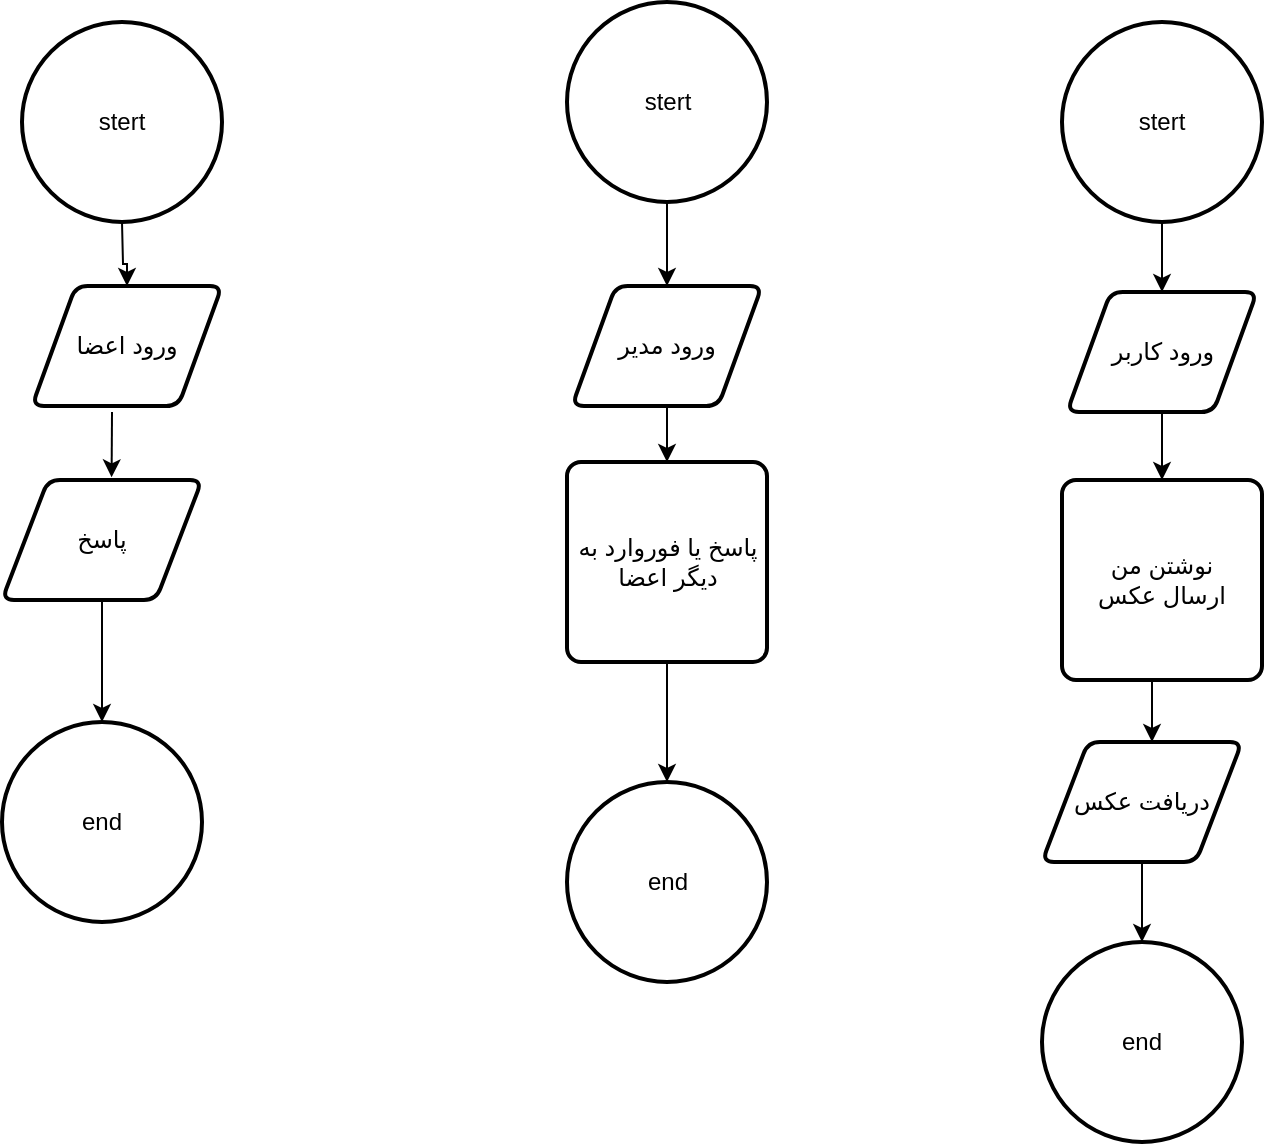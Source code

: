 <mxfile version="24.7.17" pages="2">
  <diagram name="Page-1" id="C25z9UcsgM7LZRhZhn0t">
    <mxGraphModel dx="1400" dy="1796" grid="1" gridSize="10" guides="1" tooltips="1" connect="1" arrows="1" fold="1" page="1" pageScale="1" pageWidth="850" pageHeight="1100" math="0" shadow="0">
      <root>
        <mxCell id="0" />
        <mxCell id="1" parent="0" />
        <mxCell id="CczzKJRki1z5u3muKdd8-11" value="input" style="text;html=1;align=center;verticalAlign=middle;whiteSpace=wrap;rounded=0;" parent="1" vertex="1">
          <mxGeometry x="705" y="-880" width="60" height="35" as="geometry" />
        </mxCell>
        <mxCell id="B2sZh1mb08iBnEZZUQcD-18" style="edgeStyle=orthogonalEdgeStyle;rounded=0;orthogonalLoop=1;jettySize=auto;html=1;exitX=0.5;exitY=1;exitDx=0;exitDy=0;entryX=0.5;entryY=0;entryDx=0;entryDy=0;" parent="1" source="B2sZh1mb08iBnEZZUQcD-6" target="B2sZh1mb08iBnEZZUQcD-12" edge="1">
          <mxGeometry relative="1" as="geometry" />
        </mxCell>
        <mxCell id="B2sZh1mb08iBnEZZUQcD-6" value="ورود کاربر" style="shape=parallelogram;html=1;strokeWidth=2;perimeter=parallelogramPerimeter;whiteSpace=wrap;rounded=1;arcSize=12;size=0.23;" parent="1" vertex="1">
          <mxGeometry x="677.5" y="-905" width="95" height="60" as="geometry" />
        </mxCell>
        <mxCell id="B2sZh1mb08iBnEZZUQcD-12" value="نوشتن من&lt;div&gt;ارسال عکس&lt;/div&gt;" style="rounded=1;whiteSpace=wrap;html=1;absoluteArcSize=1;arcSize=14;strokeWidth=2;" parent="1" vertex="1">
          <mxGeometry x="675" y="-811" width="100" height="100" as="geometry" />
        </mxCell>
        <mxCell id="B2sZh1mb08iBnEZZUQcD-17" style="edgeStyle=orthogonalEdgeStyle;rounded=0;orthogonalLoop=1;jettySize=auto;html=1;exitX=0.5;exitY=1;exitDx=0;exitDy=0;exitPerimeter=0;" parent="1" source="B2sZh1mb08iBnEZZUQcD-13" target="B2sZh1mb08iBnEZZUQcD-6" edge="1">
          <mxGeometry relative="1" as="geometry" />
        </mxCell>
        <mxCell id="B2sZh1mb08iBnEZZUQcD-13" value="stert" style="strokeWidth=2;html=1;shape=mxgraph.flowchart.start_2;whiteSpace=wrap;" parent="1" vertex="1">
          <mxGeometry x="675" y="-1040" width="100" height="100" as="geometry" />
        </mxCell>
        <mxCell id="B2sZh1mb08iBnEZZUQcD-14" value="end" style="strokeWidth=2;html=1;shape=mxgraph.flowchart.start_2;whiteSpace=wrap;" parent="1" vertex="1">
          <mxGeometry x="665" y="-580" width="100" height="100" as="geometry" />
        </mxCell>
        <mxCell id="B2sZh1mb08iBnEZZUQcD-16" value="دریافت عکس" style="shape=parallelogram;html=1;strokeWidth=2;perimeter=parallelogramPerimeter;whiteSpace=wrap;rounded=1;arcSize=12;size=0.23;" parent="1" vertex="1">
          <mxGeometry x="665" y="-680" width="100" height="60" as="geometry" />
        </mxCell>
        <mxCell id="B2sZh1mb08iBnEZZUQcD-19" style="edgeStyle=orthogonalEdgeStyle;rounded=0;orthogonalLoop=1;jettySize=auto;html=1;exitX=0.5;exitY=1;exitDx=0;exitDy=0;" parent="1" source="B2sZh1mb08iBnEZZUQcD-12" edge="1">
          <mxGeometry relative="1" as="geometry">
            <mxPoint x="720" y="-680" as="targetPoint" />
          </mxGeometry>
        </mxCell>
        <mxCell id="B2sZh1mb08iBnEZZUQcD-22" value="input" style="text;html=1;align=center;verticalAlign=middle;whiteSpace=wrap;rounded=0;" parent="1" vertex="1">
          <mxGeometry x="455" y="-880" width="60" height="35" as="geometry" />
        </mxCell>
        <mxCell id="ln6dcHqSwIR2rO3gXfK0-1" style="edgeStyle=orthogonalEdgeStyle;rounded=0;orthogonalLoop=1;jettySize=auto;html=1;exitX=0.5;exitY=1;exitDx=0;exitDy=0;entryX=0.5;entryY=0;entryDx=0;entryDy=0;" edge="1" parent="1" source="B2sZh1mb08iBnEZZUQcD-24" target="B2sZh1mb08iBnEZZUQcD-25">
          <mxGeometry relative="1" as="geometry" />
        </mxCell>
        <mxCell id="B2sZh1mb08iBnEZZUQcD-24" value="ورود مدیر" style="shape=parallelogram;html=1;strokeWidth=2;perimeter=parallelogramPerimeter;whiteSpace=wrap;rounded=1;arcSize=12;size=0.23;" parent="1" vertex="1">
          <mxGeometry x="430" y="-908" width="95" height="60" as="geometry" />
        </mxCell>
        <mxCell id="B2sZh1mb08iBnEZZUQcD-45" value="" style="edgeStyle=orthogonalEdgeStyle;rounded=0;orthogonalLoop=1;jettySize=auto;html=1;" parent="1" source="B2sZh1mb08iBnEZZUQcD-25" target="B2sZh1mb08iBnEZZUQcD-27" edge="1">
          <mxGeometry relative="1" as="geometry" />
        </mxCell>
        <mxCell id="B2sZh1mb08iBnEZZUQcD-25" value="&lt;div&gt;پاسخ یا فوروارد به دیگر اعضا&lt;/div&gt;" style="rounded=1;whiteSpace=wrap;html=1;absoluteArcSize=1;arcSize=14;strokeWidth=2;" parent="1" vertex="1">
          <mxGeometry x="427.5" y="-820" width="100" height="100" as="geometry" />
        </mxCell>
        <mxCell id="B2sZh1mb08iBnEZZUQcD-27" value="end" style="strokeWidth=2;html=1;shape=mxgraph.flowchart.start_2;whiteSpace=wrap;" parent="1" vertex="1">
          <mxGeometry x="427.5" y="-660" width="100" height="100" as="geometry" />
        </mxCell>
        <mxCell id="ln6dcHqSwIR2rO3gXfK0-2" style="edgeStyle=orthogonalEdgeStyle;rounded=0;orthogonalLoop=1;jettySize=auto;html=1;entryX=0.5;entryY=0;entryDx=0;entryDy=0;" edge="1" parent="1" source="B2sZh1mb08iBnEZZUQcD-31" target="B2sZh1mb08iBnEZZUQcD-24">
          <mxGeometry relative="1" as="geometry" />
        </mxCell>
        <mxCell id="B2sZh1mb08iBnEZZUQcD-31" value="stert" style="strokeWidth=2;html=1;shape=mxgraph.flowchart.start_2;whiteSpace=wrap;" parent="1" vertex="1">
          <mxGeometry x="427.5" y="-1050" width="100" height="100" as="geometry" />
        </mxCell>
        <mxCell id="B2sZh1mb08iBnEZZUQcD-32" value="input" style="text;html=1;align=center;verticalAlign=middle;whiteSpace=wrap;rounded=0;" parent="1" vertex="1">
          <mxGeometry x="185" y="-880" width="60" height="35" as="geometry" />
        </mxCell>
        <mxCell id="B2sZh1mb08iBnEZZUQcD-34" value="ورود اعضا" style="shape=parallelogram;html=1;strokeWidth=2;perimeter=parallelogramPerimeter;whiteSpace=wrap;rounded=1;arcSize=12;size=0.23;" parent="1" vertex="1">
          <mxGeometry x="160" y="-908" width="95" height="60" as="geometry" />
        </mxCell>
        <mxCell id="B2sZh1mb08iBnEZZUQcD-36" style="edgeStyle=orthogonalEdgeStyle;rounded=0;orthogonalLoop=1;jettySize=auto;html=1;exitX=0.5;exitY=1;exitDx=0;exitDy=0;exitPerimeter=0;" parent="1" target="B2sZh1mb08iBnEZZUQcD-34" edge="1">
          <mxGeometry relative="1" as="geometry">
            <mxPoint x="205" y="-940" as="sourcePoint" />
          </mxGeometry>
        </mxCell>
        <mxCell id="B2sZh1mb08iBnEZZUQcD-37" value="end" style="strokeWidth=2;html=1;shape=mxgraph.flowchart.start_2;whiteSpace=wrap;" parent="1" vertex="1">
          <mxGeometry x="145" y="-690" width="100" height="100" as="geometry" />
        </mxCell>
        <mxCell id="B2sZh1mb08iBnEZZUQcD-39" value="پاسخ" style="shape=parallelogram;html=1;strokeWidth=2;perimeter=parallelogramPerimeter;whiteSpace=wrap;rounded=1;arcSize=12;size=0.23;" parent="1" vertex="1">
          <mxGeometry x="145" y="-811" width="100" height="60" as="geometry" />
        </mxCell>
        <mxCell id="B2sZh1mb08iBnEZZUQcD-41" value="stert" style="strokeWidth=2;html=1;shape=mxgraph.flowchart.start_2;whiteSpace=wrap;" parent="1" vertex="1">
          <mxGeometry x="155" y="-1040" width="100" height="100" as="geometry" />
        </mxCell>
        <mxCell id="ln6dcHqSwIR2rO3gXfK0-3" style="edgeStyle=orthogonalEdgeStyle;rounded=0;orthogonalLoop=1;jettySize=auto;html=1;exitX=0.5;exitY=1;exitDx=0;exitDy=0;entryX=0.5;entryY=0;entryDx=0;entryDy=0;entryPerimeter=0;" edge="1" parent="1" source="B2sZh1mb08iBnEZZUQcD-16" target="B2sZh1mb08iBnEZZUQcD-14">
          <mxGeometry relative="1" as="geometry" />
        </mxCell>
        <mxCell id="ln6dcHqSwIR2rO3gXfK0-4" style="edgeStyle=orthogonalEdgeStyle;rounded=0;orthogonalLoop=1;jettySize=auto;html=1;exitX=0.25;exitY=1;exitDx=0;exitDy=0;entryX=0.548;entryY=-0.022;entryDx=0;entryDy=0;entryPerimeter=0;" edge="1" parent="1" source="B2sZh1mb08iBnEZZUQcD-32" target="B2sZh1mb08iBnEZZUQcD-39">
          <mxGeometry relative="1" as="geometry" />
        </mxCell>
        <mxCell id="ln6dcHqSwIR2rO3gXfK0-6" style="edgeStyle=orthogonalEdgeStyle;rounded=0;orthogonalLoop=1;jettySize=auto;html=1;entryX=0.5;entryY=0;entryDx=0;entryDy=0;entryPerimeter=0;" edge="1" parent="1" source="B2sZh1mb08iBnEZZUQcD-39" target="B2sZh1mb08iBnEZZUQcD-37">
          <mxGeometry relative="1" as="geometry" />
        </mxCell>
      </root>
    </mxGraphModel>
  </diagram>
  <diagram id="lxJ-x8k-FfzeU9B7Htja" name="Page-2">
    <mxGraphModel dx="913" dy="454" grid="1" gridSize="10" guides="1" tooltips="1" connect="1" arrows="1" fold="1" page="1" pageScale="1" pageWidth="850" pageHeight="1100" math="0" shadow="0">
      <root>
        <mxCell id="0" />
        <mxCell id="1" parent="0" />
        <mxCell id="dSvQQIbUY7IyOQ9Gd0uB-44" value="tiket" style="shape=table;startSize=30;container=1;collapsible=1;childLayout=tableLayout;fixedRows=1;rowLines=0;fontStyle=1;align=center;resizeLast=1;html=1;" parent="1" vertex="1">
          <mxGeometry x="470" y="220" width="180" height="300" as="geometry" />
        </mxCell>
        <mxCell id="dSvQQIbUY7IyOQ9Gd0uB-45" value="" style="shape=tableRow;horizontal=0;startSize=0;swimlaneHead=0;swimlaneBody=0;fillColor=none;collapsible=0;dropTarget=0;points=[[0,0.5],[1,0.5]];portConstraint=eastwest;top=0;left=0;right=0;bottom=1;" parent="dSvQQIbUY7IyOQ9Gd0uB-44" vertex="1">
          <mxGeometry y="30" width="180" height="30" as="geometry" />
        </mxCell>
        <mxCell id="dSvQQIbUY7IyOQ9Gd0uB-46" value="PK" style="shape=partialRectangle;connectable=0;fillColor=none;top=0;left=0;bottom=0;right=0;fontStyle=1;overflow=hidden;whiteSpace=wrap;html=1;" parent="dSvQQIbUY7IyOQ9Gd0uB-45" vertex="1">
          <mxGeometry width="30" height="30" as="geometry">
            <mxRectangle width="30" height="30" as="alternateBounds" />
          </mxGeometry>
        </mxCell>
        <mxCell id="dSvQQIbUY7IyOQ9Gd0uB-47" value="Id" style="shape=partialRectangle;connectable=0;fillColor=none;top=0;left=0;bottom=0;right=0;align=left;spacingLeft=6;fontStyle=5;overflow=hidden;whiteSpace=wrap;html=1;" parent="dSvQQIbUY7IyOQ9Gd0uB-45" vertex="1">
          <mxGeometry x="30" width="150" height="30" as="geometry">
            <mxRectangle width="150" height="30" as="alternateBounds" />
          </mxGeometry>
        </mxCell>
        <mxCell id="dSvQQIbUY7IyOQ9Gd0uB-48" value="" style="shape=tableRow;horizontal=0;startSize=0;swimlaneHead=0;swimlaneBody=0;fillColor=none;collapsible=0;dropTarget=0;points=[[0,0.5],[1,0.5]];portConstraint=eastwest;top=0;left=0;right=0;bottom=0;" parent="dSvQQIbUY7IyOQ9Gd0uB-44" vertex="1">
          <mxGeometry y="60" width="180" height="30" as="geometry" />
        </mxCell>
        <mxCell id="dSvQQIbUY7IyOQ9Gd0uB-49" value="" style="shape=partialRectangle;connectable=0;fillColor=none;top=0;left=0;bottom=0;right=0;editable=1;overflow=hidden;whiteSpace=wrap;html=1;" parent="dSvQQIbUY7IyOQ9Gd0uB-48" vertex="1">
          <mxGeometry width="30" height="30" as="geometry">
            <mxRectangle width="30" height="30" as="alternateBounds" />
          </mxGeometry>
        </mxCell>
        <mxCell id="dSvQQIbUY7IyOQ9Gd0uB-50" value="text" style="shape=partialRectangle;connectable=0;fillColor=none;top=0;left=0;bottom=0;right=0;align=left;spacingLeft=6;overflow=hidden;whiteSpace=wrap;html=1;" parent="dSvQQIbUY7IyOQ9Gd0uB-48" vertex="1">
          <mxGeometry x="30" width="150" height="30" as="geometry">
            <mxRectangle width="150" height="30" as="alternateBounds" />
          </mxGeometry>
        </mxCell>
        <mxCell id="dSvQQIbUY7IyOQ9Gd0uB-51" value="" style="shape=tableRow;horizontal=0;startSize=0;swimlaneHead=0;swimlaneBody=0;fillColor=none;collapsible=0;dropTarget=0;points=[[0,0.5],[1,0.5]];portConstraint=eastwest;top=0;left=0;right=0;bottom=0;" parent="dSvQQIbUY7IyOQ9Gd0uB-44" vertex="1">
          <mxGeometry y="90" width="180" height="30" as="geometry" />
        </mxCell>
        <mxCell id="dSvQQIbUY7IyOQ9Gd0uB-52" value="" style="shape=partialRectangle;connectable=0;fillColor=none;top=0;left=0;bottom=0;right=0;editable=1;overflow=hidden;whiteSpace=wrap;html=1;" parent="dSvQQIbUY7IyOQ9Gd0uB-51" vertex="1">
          <mxGeometry width="30" height="30" as="geometry">
            <mxRectangle width="30" height="30" as="alternateBounds" />
          </mxGeometry>
        </mxCell>
        <mxCell id="dSvQQIbUY7IyOQ9Gd0uB-53" value="title" style="shape=partialRectangle;connectable=0;fillColor=none;top=0;left=0;bottom=0;right=0;align=left;spacingLeft=6;overflow=hidden;whiteSpace=wrap;html=1;" parent="dSvQQIbUY7IyOQ9Gd0uB-51" vertex="1">
          <mxGeometry x="30" width="150" height="30" as="geometry">
            <mxRectangle width="150" height="30" as="alternateBounds" />
          </mxGeometry>
        </mxCell>
        <mxCell id="dSvQQIbUY7IyOQ9Gd0uB-54" value="" style="shape=tableRow;horizontal=0;startSize=0;swimlaneHead=0;swimlaneBody=0;fillColor=none;collapsible=0;dropTarget=0;points=[[0,0.5],[1,0.5]];portConstraint=eastwest;top=0;left=0;right=0;bottom=0;" parent="dSvQQIbUY7IyOQ9Gd0uB-44" vertex="1">
          <mxGeometry y="120" width="180" height="30" as="geometry" />
        </mxCell>
        <mxCell id="dSvQQIbUY7IyOQ9Gd0uB-55" value="" style="shape=partialRectangle;connectable=0;fillColor=none;top=0;left=0;bottom=0;right=0;editable=1;overflow=hidden;whiteSpace=wrap;html=1;" parent="dSvQQIbUY7IyOQ9Gd0uB-54" vertex="1">
          <mxGeometry width="30" height="30" as="geometry">
            <mxRectangle width="30" height="30" as="alternateBounds" />
          </mxGeometry>
        </mxCell>
        <mxCell id="dSvQQIbUY7IyOQ9Gd0uB-56" value="file" style="shape=partialRectangle;connectable=0;fillColor=none;top=0;left=0;bottom=0;right=0;align=left;spacingLeft=6;overflow=hidden;whiteSpace=wrap;html=1;" parent="dSvQQIbUY7IyOQ9Gd0uB-54" vertex="1">
          <mxGeometry x="30" width="150" height="30" as="geometry">
            <mxRectangle width="150" height="30" as="alternateBounds" />
          </mxGeometry>
        </mxCell>
        <mxCell id="mg3O5mDUh5Wr2H-7d09m-60" value="" style="shape=tableRow;horizontal=0;startSize=0;swimlaneHead=0;swimlaneBody=0;fillColor=none;collapsible=0;dropTarget=0;points=[[0,0.5],[1,0.5]];portConstraint=eastwest;top=0;left=0;right=0;bottom=0;" parent="dSvQQIbUY7IyOQ9Gd0uB-44" vertex="1">
          <mxGeometry y="150" width="180" height="30" as="geometry" />
        </mxCell>
        <mxCell id="mg3O5mDUh5Wr2H-7d09m-61" value="" style="shape=partialRectangle;connectable=0;fillColor=none;top=0;left=0;bottom=0;right=0;editable=1;overflow=hidden;whiteSpace=wrap;html=1;" parent="mg3O5mDUh5Wr2H-7d09m-60" vertex="1">
          <mxGeometry width="30" height="30" as="geometry">
            <mxRectangle width="30" height="30" as="alternateBounds" />
          </mxGeometry>
        </mxCell>
        <mxCell id="mg3O5mDUh5Wr2H-7d09m-62" value="user" style="shape=partialRectangle;connectable=0;fillColor=none;top=0;left=0;bottom=0;right=0;align=left;spacingLeft=6;overflow=hidden;whiteSpace=wrap;html=1;" parent="mg3O5mDUh5Wr2H-7d09m-60" vertex="1">
          <mxGeometry x="30" width="150" height="30" as="geometry">
            <mxRectangle width="150" height="30" as="alternateBounds" />
          </mxGeometry>
        </mxCell>
        <mxCell id="mg3O5mDUh5Wr2H-7d09m-63" value="" style="shape=tableRow;horizontal=0;startSize=0;swimlaneHead=0;swimlaneBody=0;fillColor=none;collapsible=0;dropTarget=0;points=[[0,0.5],[1,0.5]];portConstraint=eastwest;top=0;left=0;right=0;bottom=0;" parent="dSvQQIbUY7IyOQ9Gd0uB-44" vertex="1">
          <mxGeometry y="180" width="180" height="30" as="geometry" />
        </mxCell>
        <mxCell id="mg3O5mDUh5Wr2H-7d09m-64" value="" style="shape=partialRectangle;connectable=0;fillColor=none;top=0;left=0;bottom=0;right=0;editable=1;overflow=hidden;whiteSpace=wrap;html=1;" parent="mg3O5mDUh5Wr2H-7d09m-63" vertex="1">
          <mxGeometry width="30" height="30" as="geometry">
            <mxRectangle width="30" height="30" as="alternateBounds" />
          </mxGeometry>
        </mxCell>
        <mxCell id="mg3O5mDUh5Wr2H-7d09m-65" value="date" style="shape=partialRectangle;connectable=0;fillColor=none;top=0;left=0;bottom=0;right=0;align=left;spacingLeft=6;overflow=hidden;whiteSpace=wrap;html=1;" parent="mg3O5mDUh5Wr2H-7d09m-63" vertex="1">
          <mxGeometry x="30" width="150" height="30" as="geometry">
            <mxRectangle width="150" height="30" as="alternateBounds" />
          </mxGeometry>
        </mxCell>
        <mxCell id="mg3O5mDUh5Wr2H-7d09m-66" value="" style="shape=tableRow;horizontal=0;startSize=0;swimlaneHead=0;swimlaneBody=0;fillColor=none;collapsible=0;dropTarget=0;points=[[0,0.5],[1,0.5]];portConstraint=eastwest;top=0;left=0;right=0;bottom=0;" parent="dSvQQIbUY7IyOQ9Gd0uB-44" vertex="1">
          <mxGeometry y="210" width="180" height="30" as="geometry" />
        </mxCell>
        <mxCell id="mg3O5mDUh5Wr2H-7d09m-67" value="" style="shape=partialRectangle;connectable=0;fillColor=none;top=0;left=0;bottom=0;right=0;editable=1;overflow=hidden;whiteSpace=wrap;html=1;" parent="mg3O5mDUh5Wr2H-7d09m-66" vertex="1">
          <mxGeometry width="30" height="30" as="geometry">
            <mxRectangle width="30" height="30" as="alternateBounds" />
          </mxGeometry>
        </mxCell>
        <mxCell id="mg3O5mDUh5Wr2H-7d09m-68" value="answer" style="shape=partialRectangle;connectable=0;fillColor=none;top=0;left=0;bottom=0;right=0;align=left;spacingLeft=6;overflow=hidden;whiteSpace=wrap;html=1;" parent="mg3O5mDUh5Wr2H-7d09m-66" vertex="1">
          <mxGeometry x="30" width="150" height="30" as="geometry">
            <mxRectangle width="150" height="30" as="alternateBounds" />
          </mxGeometry>
        </mxCell>
        <mxCell id="mg3O5mDUh5Wr2H-7d09m-69" value="" style="shape=tableRow;horizontal=0;startSize=0;swimlaneHead=0;swimlaneBody=0;fillColor=none;collapsible=0;dropTarget=0;points=[[0,0.5],[1,0.5]];portConstraint=eastwest;top=0;left=0;right=0;bottom=0;" parent="dSvQQIbUY7IyOQ9Gd0uB-44" vertex="1">
          <mxGeometry y="240" width="180" height="30" as="geometry" />
        </mxCell>
        <mxCell id="mg3O5mDUh5Wr2H-7d09m-70" value="" style="shape=partialRectangle;connectable=0;fillColor=none;top=0;left=0;bottom=0;right=0;editable=1;overflow=hidden;whiteSpace=wrap;html=1;" parent="mg3O5mDUh5Wr2H-7d09m-69" vertex="1">
          <mxGeometry width="30" height="30" as="geometry">
            <mxRectangle width="30" height="30" as="alternateBounds" />
          </mxGeometry>
        </mxCell>
        <mxCell id="mg3O5mDUh5Wr2H-7d09m-71" value="reply" style="shape=partialRectangle;connectable=0;fillColor=none;top=0;left=0;bottom=0;right=0;align=left;spacingLeft=6;overflow=hidden;whiteSpace=wrap;html=1;" parent="mg3O5mDUh5Wr2H-7d09m-69" vertex="1">
          <mxGeometry x="30" width="150" height="30" as="geometry">
            <mxRectangle width="150" height="30" as="alternateBounds" />
          </mxGeometry>
        </mxCell>
        <mxCell id="mg3O5mDUh5Wr2H-7d09m-72" value="" style="shape=tableRow;horizontal=0;startSize=0;swimlaneHead=0;swimlaneBody=0;fillColor=none;collapsible=0;dropTarget=0;points=[[0,0.5],[1,0.5]];portConstraint=eastwest;top=0;left=0;right=0;bottom=0;" parent="dSvQQIbUY7IyOQ9Gd0uB-44" vertex="1">
          <mxGeometry y="270" width="180" height="30" as="geometry" />
        </mxCell>
        <mxCell id="mg3O5mDUh5Wr2H-7d09m-73" value="" style="shape=partialRectangle;connectable=0;fillColor=none;top=0;left=0;bottom=0;right=0;editable=1;overflow=hidden;whiteSpace=wrap;html=1;" parent="mg3O5mDUh5Wr2H-7d09m-72" vertex="1">
          <mxGeometry width="30" height="30" as="geometry">
            <mxRectangle width="30" height="30" as="alternateBounds" />
          </mxGeometry>
        </mxCell>
        <mxCell id="mg3O5mDUh5Wr2H-7d09m-74" value="forward" style="shape=partialRectangle;connectable=0;fillColor=none;top=0;left=0;bottom=0;right=0;align=left;spacingLeft=6;overflow=hidden;whiteSpace=wrap;html=1;" parent="mg3O5mDUh5Wr2H-7d09m-72" vertex="1">
          <mxGeometry x="30" width="150" height="30" as="geometry">
            <mxRectangle width="150" height="30" as="alternateBounds" />
          </mxGeometry>
        </mxCell>
        <mxCell id="dSvQQIbUY7IyOQ9Gd0uB-31" value="user" style="shape=table;startSize=30;container=1;collapsible=1;childLayout=tableLayout;fixedRows=1;rowLines=0;fontStyle=1;align=center;resizeLast=1;html=1;" parent="1" vertex="1">
          <mxGeometry x="190" y="280" width="180" height="180" as="geometry">
            <mxRectangle x="250" y="220" width="60" height="30" as="alternateBounds" />
          </mxGeometry>
        </mxCell>
        <mxCell id="dSvQQIbUY7IyOQ9Gd0uB-32" value="" style="shape=tableRow;horizontal=0;startSize=0;swimlaneHead=0;swimlaneBody=0;fillColor=none;collapsible=0;dropTarget=0;points=[[0,0.5],[1,0.5]];portConstraint=eastwest;top=0;left=0;right=0;bottom=1;" parent="dSvQQIbUY7IyOQ9Gd0uB-31" vertex="1">
          <mxGeometry y="30" width="180" height="30" as="geometry" />
        </mxCell>
        <mxCell id="dSvQQIbUY7IyOQ9Gd0uB-33" value="PK" style="shape=partialRectangle;connectable=0;fillColor=none;top=0;left=0;bottom=0;right=0;fontStyle=1;overflow=hidden;whiteSpace=wrap;html=1;" parent="dSvQQIbUY7IyOQ9Gd0uB-32" vertex="1">
          <mxGeometry width="25.0" height="30" as="geometry">
            <mxRectangle width="25.0" height="30" as="alternateBounds" />
          </mxGeometry>
        </mxCell>
        <mxCell id="dSvQQIbUY7IyOQ9Gd0uB-34" value="Email" style="shape=partialRectangle;connectable=0;fillColor=none;top=0;left=0;bottom=0;right=0;align=left;spacingLeft=6;fontStyle=5;overflow=hidden;whiteSpace=wrap;html=1;" parent="dSvQQIbUY7IyOQ9Gd0uB-32" vertex="1">
          <mxGeometry x="25.0" width="155.0" height="30" as="geometry">
            <mxRectangle width="155.0" height="30" as="alternateBounds" />
          </mxGeometry>
        </mxCell>
        <mxCell id="dSvQQIbUY7IyOQ9Gd0uB-35" value="" style="shape=tableRow;horizontal=0;startSize=0;swimlaneHead=0;swimlaneBody=0;fillColor=none;collapsible=0;dropTarget=0;points=[[0,0.5],[1,0.5]];portConstraint=eastwest;top=0;left=0;right=0;bottom=0;" parent="dSvQQIbUY7IyOQ9Gd0uB-31" vertex="1">
          <mxGeometry y="60" width="180" height="30" as="geometry" />
        </mxCell>
        <mxCell id="dSvQQIbUY7IyOQ9Gd0uB-36" value="" style="shape=partialRectangle;connectable=0;fillColor=none;top=0;left=0;bottom=0;right=0;editable=1;overflow=hidden;whiteSpace=wrap;html=1;" parent="dSvQQIbUY7IyOQ9Gd0uB-35" vertex="1">
          <mxGeometry width="25.0" height="30" as="geometry">
            <mxRectangle width="25.0" height="30" as="alternateBounds" />
          </mxGeometry>
        </mxCell>
        <mxCell id="dSvQQIbUY7IyOQ9Gd0uB-37" value="password" style="shape=partialRectangle;connectable=0;fillColor=none;top=0;left=0;bottom=0;right=0;align=left;spacingLeft=6;overflow=hidden;whiteSpace=wrap;html=1;" parent="dSvQQIbUY7IyOQ9Gd0uB-35" vertex="1">
          <mxGeometry x="25.0" width="155.0" height="30" as="geometry">
            <mxRectangle width="155.0" height="30" as="alternateBounds" />
          </mxGeometry>
        </mxCell>
        <mxCell id="dSvQQIbUY7IyOQ9Gd0uB-38" value="" style="shape=tableRow;horizontal=0;startSize=0;swimlaneHead=0;swimlaneBody=0;fillColor=none;collapsible=0;dropTarget=0;points=[[0,0.5],[1,0.5]];portConstraint=eastwest;top=0;left=0;right=0;bottom=0;" parent="dSvQQIbUY7IyOQ9Gd0uB-31" vertex="1">
          <mxGeometry y="90" width="180" height="30" as="geometry" />
        </mxCell>
        <mxCell id="dSvQQIbUY7IyOQ9Gd0uB-39" value="" style="shape=partialRectangle;connectable=0;fillColor=none;top=0;left=0;bottom=0;right=0;editable=1;overflow=hidden;whiteSpace=wrap;html=1;" parent="dSvQQIbUY7IyOQ9Gd0uB-38" vertex="1">
          <mxGeometry width="25.0" height="30" as="geometry">
            <mxRectangle width="25.0" height="30" as="alternateBounds" />
          </mxGeometry>
        </mxCell>
        <mxCell id="dSvQQIbUY7IyOQ9Gd0uB-40" value="f-name" style="shape=partialRectangle;connectable=0;fillColor=none;top=0;left=0;bottom=0;right=0;align=left;spacingLeft=6;overflow=hidden;whiteSpace=wrap;html=1;" parent="dSvQQIbUY7IyOQ9Gd0uB-38" vertex="1">
          <mxGeometry x="25.0" width="155.0" height="30" as="geometry">
            <mxRectangle width="155.0" height="30" as="alternateBounds" />
          </mxGeometry>
        </mxCell>
        <mxCell id="dSvQQIbUY7IyOQ9Gd0uB-41" value="" style="shape=tableRow;horizontal=0;startSize=0;swimlaneHead=0;swimlaneBody=0;fillColor=none;collapsible=0;dropTarget=0;points=[[0,0.5],[1,0.5]];portConstraint=eastwest;top=0;left=0;right=0;bottom=0;" parent="dSvQQIbUY7IyOQ9Gd0uB-31" vertex="1">
          <mxGeometry y="120" width="180" height="30" as="geometry" />
        </mxCell>
        <mxCell id="dSvQQIbUY7IyOQ9Gd0uB-42" value="" style="shape=partialRectangle;connectable=0;fillColor=none;top=0;left=0;bottom=0;right=0;editable=1;overflow=hidden;whiteSpace=wrap;html=1;" parent="dSvQQIbUY7IyOQ9Gd0uB-41" vertex="1">
          <mxGeometry width="25.0" height="30" as="geometry">
            <mxRectangle width="25.0" height="30" as="alternateBounds" />
          </mxGeometry>
        </mxCell>
        <mxCell id="dSvQQIbUY7IyOQ9Gd0uB-43" value="L-name" style="shape=partialRectangle;connectable=0;fillColor=none;top=0;left=0;bottom=0;right=0;align=left;spacingLeft=6;overflow=hidden;whiteSpace=wrap;html=1;" parent="dSvQQIbUY7IyOQ9Gd0uB-41" vertex="1">
          <mxGeometry x="25.0" width="155.0" height="30" as="geometry">
            <mxRectangle width="155.0" height="30" as="alternateBounds" />
          </mxGeometry>
        </mxCell>
        <mxCell id="mg3O5mDUh5Wr2H-7d09m-3" value="" style="shape=tableRow;horizontal=0;startSize=0;swimlaneHead=0;swimlaneBody=0;fillColor=none;collapsible=0;dropTarget=0;points=[[0,0.5],[1,0.5]];portConstraint=eastwest;top=0;left=0;right=0;bottom=0;" parent="dSvQQIbUY7IyOQ9Gd0uB-31" vertex="1">
          <mxGeometry y="150" width="180" height="30" as="geometry" />
        </mxCell>
        <mxCell id="mg3O5mDUh5Wr2H-7d09m-4" value="" style="shape=partialRectangle;connectable=0;fillColor=none;top=0;left=0;bottom=0;right=0;editable=1;overflow=hidden;whiteSpace=wrap;html=1;" parent="mg3O5mDUh5Wr2H-7d09m-3" vertex="1">
          <mxGeometry width="25.0" height="30" as="geometry">
            <mxRectangle width="25.0" height="30" as="alternateBounds" />
          </mxGeometry>
        </mxCell>
        <mxCell id="mg3O5mDUh5Wr2H-7d09m-5" value="role" style="shape=partialRectangle;connectable=0;fillColor=none;top=0;left=0;bottom=0;right=0;align=left;spacingLeft=6;overflow=hidden;whiteSpace=wrap;html=1;" parent="mg3O5mDUh5Wr2H-7d09m-3" vertex="1">
          <mxGeometry x="25.0" width="155.0" height="30" as="geometry">
            <mxRectangle width="155.0" height="30" as="alternateBounds" />
          </mxGeometry>
        </mxCell>
        <mxCell id="qO1mCeydEWPYvVAaAMs8-4" value="" style="edgeStyle=entityRelationEdgeStyle;fontSize=12;html=1;endArrow=ERoneToMany;rounded=0;entryX=0;entryY=0.5;entryDx=0;entryDy=0;exitX=1;exitY=0.5;exitDx=0;exitDy=0;" parent="1" source="dSvQQIbUY7IyOQ9Gd0uB-32" target="mg3O5mDUh5Wr2H-7d09m-60" edge="1">
          <mxGeometry width="100" height="100" relative="1" as="geometry">
            <mxPoint x="370.0" y="250" as="sourcePoint" />
            <mxPoint x="468.92" y="317.14" as="targetPoint" />
          </mxGeometry>
        </mxCell>
        <mxCell id="Dc2DSFNt6wj79unNDp1b-2" style="edgeStyle=orthogonalEdgeStyle;rounded=0;orthogonalLoop=1;jettySize=auto;html=1;entryX=1;entryY=0.5;entryDx=0;entryDy=0;" edge="1" parent="1" source="mg3O5mDUh5Wr2H-7d09m-66" target="dSvQQIbUY7IyOQ9Gd0uB-45">
          <mxGeometry relative="1" as="geometry">
            <Array as="points">
              <mxPoint x="670" y="445" />
              <mxPoint x="670" y="265" />
            </Array>
          </mxGeometry>
        </mxCell>
        <mxCell id="Dc2DSFNt6wj79unNDp1b-4" value="" style="edgeStyle=entityRelationEdgeStyle;fontSize=12;html=1;endArrow=ERmany;rounded=0;exitX=1;exitY=0.5;exitDx=0;exitDy=0;entryX=0;entryY=0.5;entryDx=0;entryDy=0;" edge="1" parent="1" source="dSvQQIbUY7IyOQ9Gd0uB-32" target="mg3O5mDUh5Wr2H-7d09m-72">
          <mxGeometry width="100" height="100" relative="1" as="geometry">
            <mxPoint x="390" y="380" as="sourcePoint" />
            <mxPoint x="490" y="565" as="targetPoint" />
          </mxGeometry>
        </mxCell>
      </root>
    </mxGraphModel>
  </diagram>
</mxfile>

